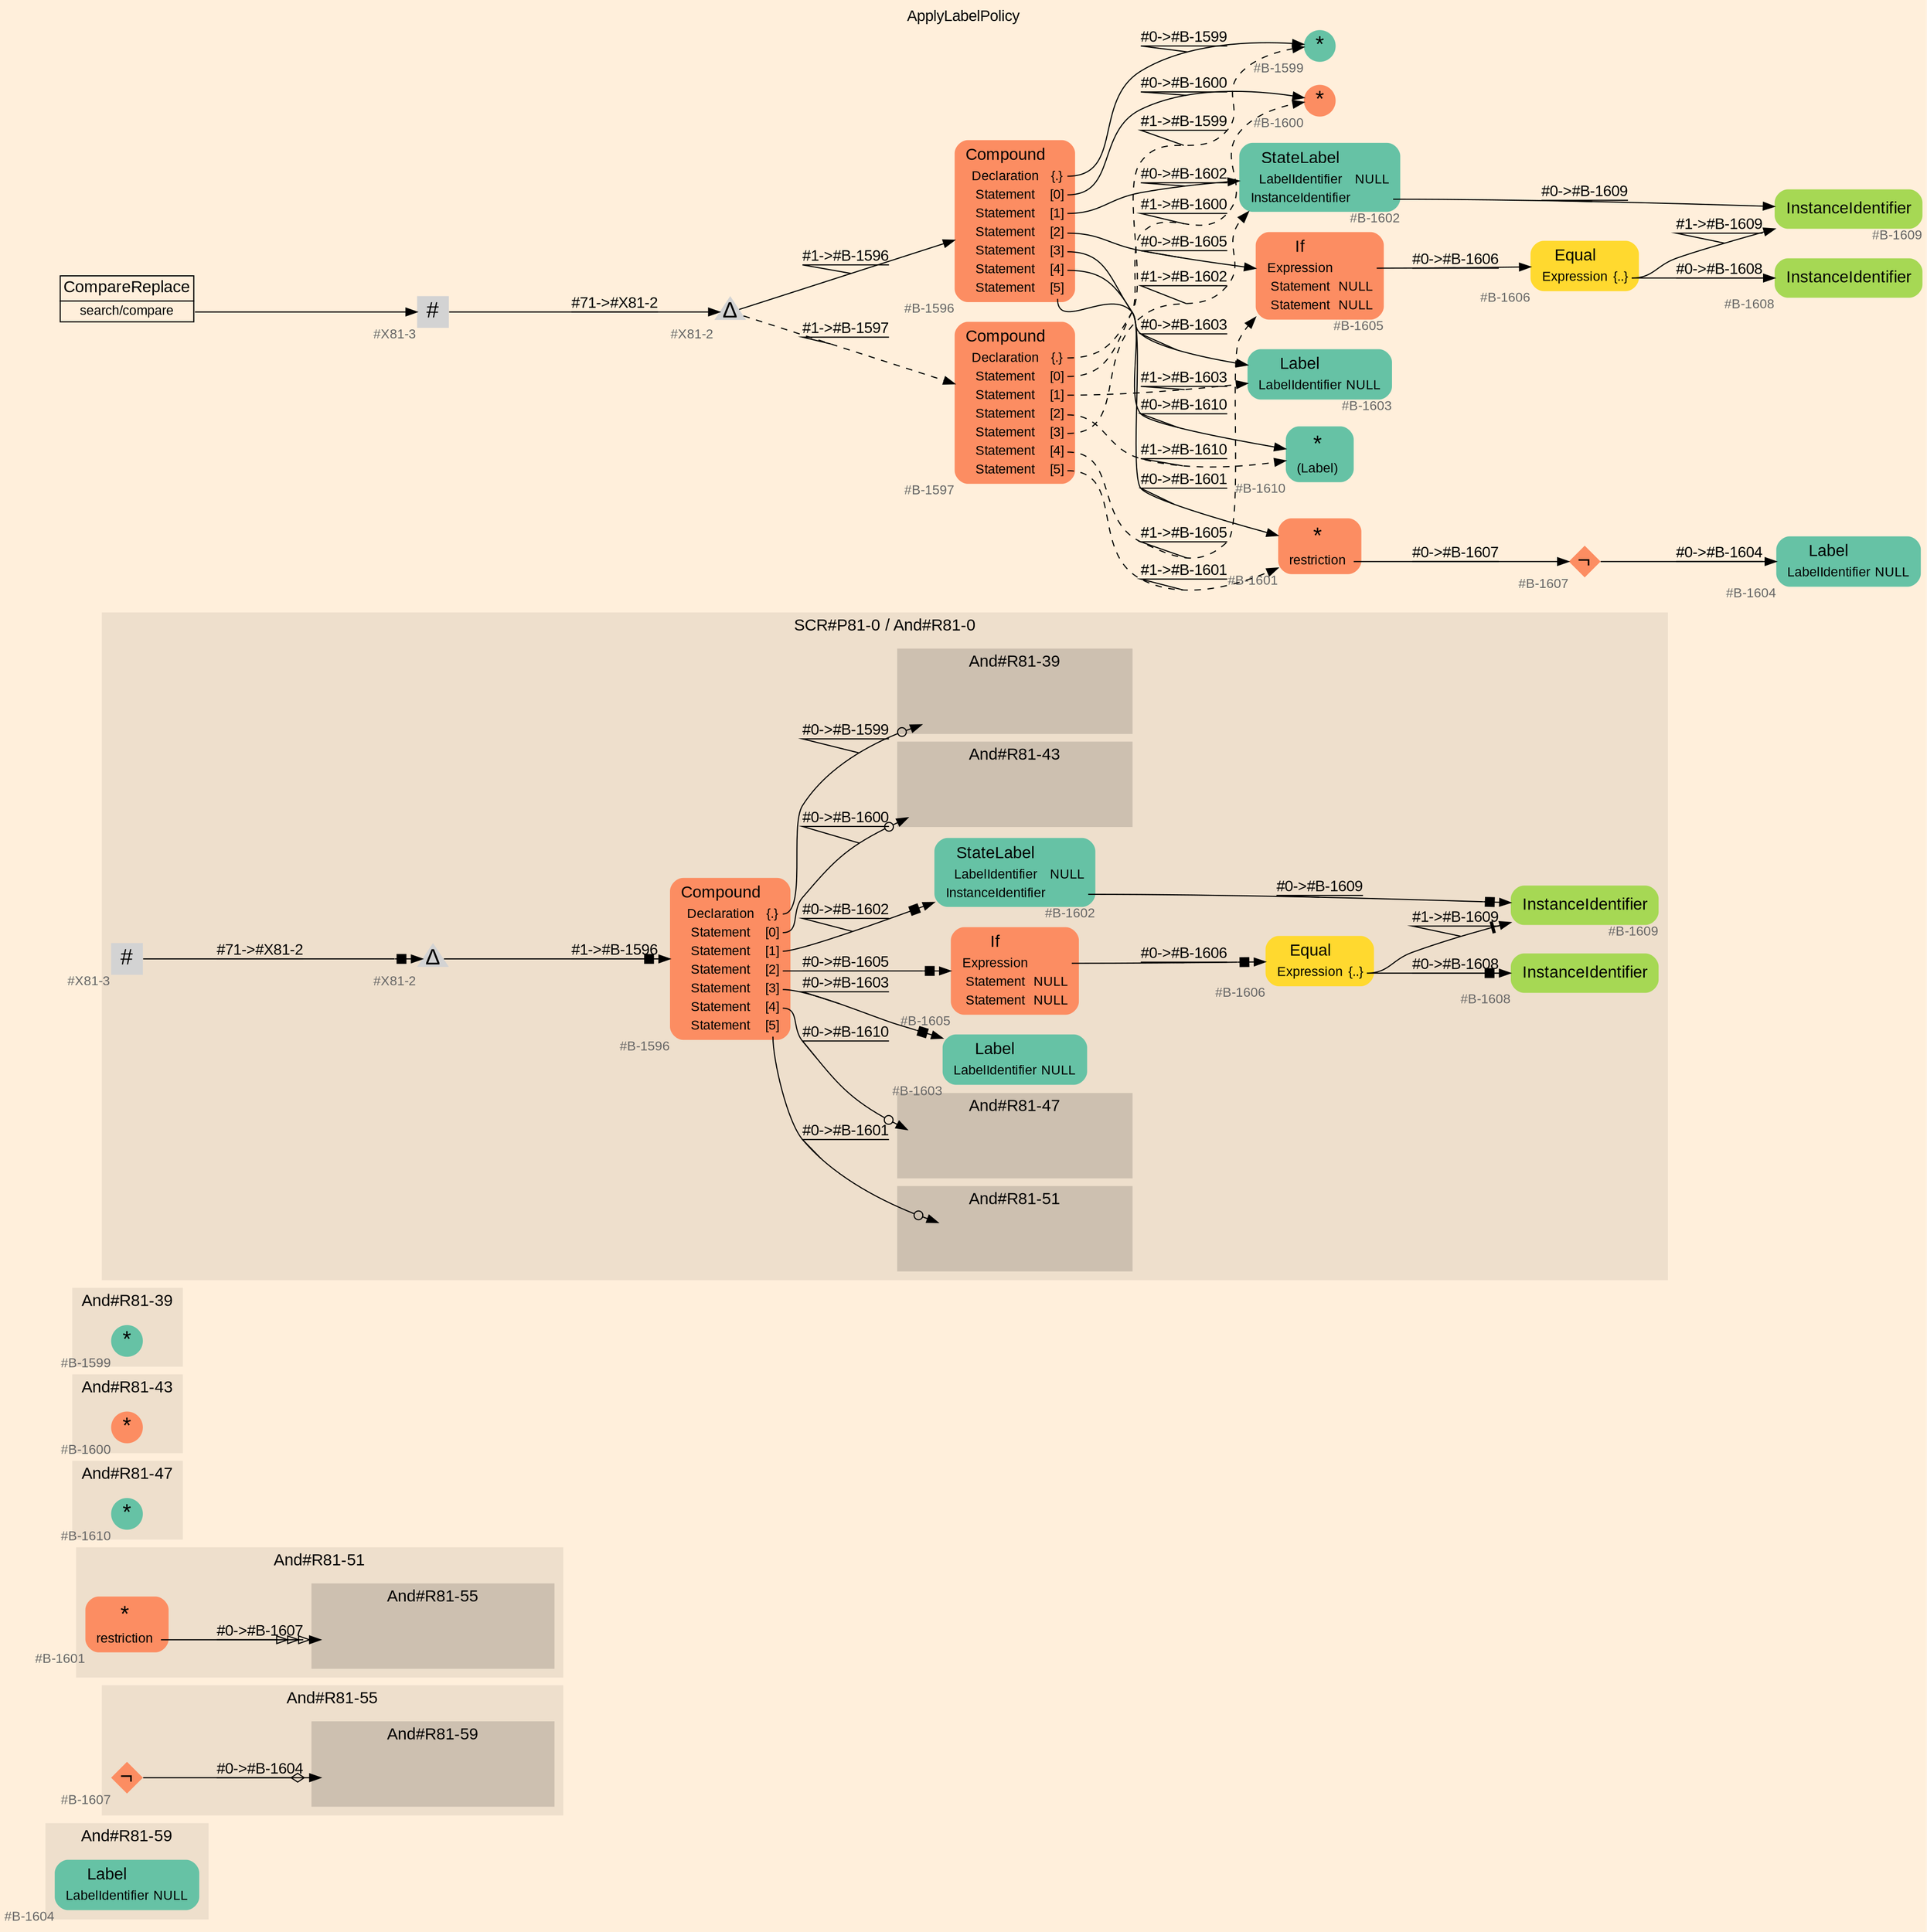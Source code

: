 digraph "ApplyLabelPolicy" {
label = "ApplyLabelPolicy"
labelloc = t
graph [
    rankdir = "LR"
    ranksep = 0.3
    bgcolor = antiquewhite1
    color = black
    fontcolor = black
    fontname = "Arial"
];
node [
    fontname = "Arial"
];
edge [
    fontname = "Arial"
];

// -------------------- figure And#R81-59 --------------------
// -------- region And#R81-59 ----------
subgraph "clusterAnd#R81-59" {
    label = "And#R81-59"
    style = "filled"
    color = antiquewhite2
    fontsize = "15"
    // -------- block And#R81-59/#B-1604 ----------
    "And#R81-59/#B-1604" [
        fillcolor = "/set28/1"
        xlabel = "#B-1604"
        fontsize = "12"
        fontcolor = grey40
        shape = "plaintext"
        label = <<TABLE BORDER="0" CELLBORDER="0" CELLSPACING="0">
         <TR><TD><FONT COLOR="black" POINT-SIZE="15">Label</FONT></TD></TR>
         <TR><TD><FONT COLOR="black" POINT-SIZE="12">LabelIdentifier</FONT></TD><TD PORT="port0"><FONT COLOR="black" POINT-SIZE="12">NULL</FONT></TD></TR>
        </TABLE>>
        style = "rounded,filled"
    ];
    
}


// -------------------- figure And#R81-55 --------------------
// -------- region And#R81-55 ----------
subgraph "clusterAnd#R81-55" {
    label = "And#R81-55"
    style = "filled"
    color = antiquewhite2
    fontsize = "15"
    // -------- block And#R81-55/#B-1607 ----------
    "And#R81-55/#B-1607" [
        fillcolor = "/set28/2"
        xlabel = "#B-1607"
        fontsize = "12"
        fontcolor = grey40
        shape = "diamond"
        label = <<FONT COLOR="black" POINT-SIZE="20">¬</FONT>>
        style = "filled"
        penwidth = 0.0
        fixedsize = true
        width = 0.4
        height = 0.4
    ];
    
    // -------- region And#R81-55/And#R81-59 ----------
    subgraph "clusterAnd#R81-55/And#R81-59" {
        label = "And#R81-59"
        style = "filled"
        color = antiquewhite3
        fontsize = "15"
        // -------- block And#R81-55/And#R81-59/#B-1604 ----------
        "And#R81-55/And#R81-59/#B-1604" [
            fillcolor = "/set28/1"
            xlabel = "#B-1604"
            fontsize = "12"
            fontcolor = grey40
            shape = "none"
            style = "invisible"
        ];
        
    }
    
}

"And#R81-55/#B-1607" -> "And#R81-55/And#R81-59/#B-1604" [
    arrowhead="normalnoneodiamond"
    label = "#0-&gt;#B-1604"
    decorate = true
    color = black
    fontcolor = black
];


// -------------------- figure And#R81-51 --------------------
// -------- region And#R81-51 ----------
subgraph "clusterAnd#R81-51" {
    label = "And#R81-51"
    style = "filled"
    color = antiquewhite2
    fontsize = "15"
    // -------- block And#R81-51/#B-1601 ----------
    "And#R81-51/#B-1601" [
        fillcolor = "/set28/2"
        xlabel = "#B-1601"
        fontsize = "12"
        fontcolor = grey40
        shape = "plaintext"
        label = <<TABLE BORDER="0" CELLBORDER="0" CELLSPACING="0">
         <TR><TD><FONT COLOR="black" POINT-SIZE="20">*</FONT></TD></TR>
         <TR><TD><FONT COLOR="black" POINT-SIZE="12">restriction</FONT></TD><TD PORT="port0"></TD></TR>
        </TABLE>>
        style = "rounded,filled"
    ];
    
    // -------- region And#R81-51/And#R81-55 ----------
    subgraph "clusterAnd#R81-51/And#R81-55" {
        label = "And#R81-55"
        style = "filled"
        color = antiquewhite3
        fontsize = "15"
        // -------- block And#R81-51/And#R81-55/#B-1607 ----------
        "And#R81-51/And#R81-55/#B-1607" [
            fillcolor = "/set28/2"
            xlabel = "#B-1607"
            fontsize = "12"
            fontcolor = grey40
            shape = "none"
            style = "invisible"
        ];
        
    }
    
}

"And#R81-51/#B-1601":port0 -> "And#R81-51/And#R81-55/#B-1607" [
    arrowhead="normalonormalonormalonormal"
    label = "#0-&gt;#B-1607"
    decorate = true
    color = black
    fontcolor = black
];


// -------------------- figure And#R81-47 --------------------
// -------- region And#R81-47 ----------
subgraph "clusterAnd#R81-47" {
    label = "And#R81-47"
    style = "filled"
    color = antiquewhite2
    fontsize = "15"
    // -------- block And#R81-47/#B-1610 ----------
    "And#R81-47/#B-1610" [
        fillcolor = "/set28/1"
        xlabel = "#B-1610"
        fontsize = "12"
        fontcolor = grey40
        shape = "circle"
        label = <<FONT COLOR="black" POINT-SIZE="20">*</FONT>>
        style = "filled"
        penwidth = 0.0
        fixedsize = true
        width = 0.4
        height = 0.4
    ];
    
}


// -------------------- figure And#R81-43 --------------------
// -------- region And#R81-43 ----------
subgraph "clusterAnd#R81-43" {
    label = "And#R81-43"
    style = "filled"
    color = antiquewhite2
    fontsize = "15"
    // -------- block And#R81-43/#B-1600 ----------
    "And#R81-43/#B-1600" [
        fillcolor = "/set28/2"
        xlabel = "#B-1600"
        fontsize = "12"
        fontcolor = grey40
        shape = "circle"
        label = <<FONT COLOR="black" POINT-SIZE="20">*</FONT>>
        style = "filled"
        penwidth = 0.0
        fixedsize = true
        width = 0.4
        height = 0.4
    ];
    
}


// -------------------- figure And#R81-39 --------------------
// -------- region And#R81-39 ----------
subgraph "clusterAnd#R81-39" {
    label = "And#R81-39"
    style = "filled"
    color = antiquewhite2
    fontsize = "15"
    // -------- block And#R81-39/#B-1599 ----------
    "And#R81-39/#B-1599" [
        fillcolor = "/set28/1"
        xlabel = "#B-1599"
        fontsize = "12"
        fontcolor = grey40
        shape = "circle"
        label = <<FONT COLOR="black" POINT-SIZE="20">*</FONT>>
        style = "filled"
        penwidth = 0.0
        fixedsize = true
        width = 0.4
        height = 0.4
    ];
    
}


// -------------------- figure And#R81-0 --------------------
// -------- region And#R81-0 ----------
subgraph "clusterAnd#R81-0" {
    label = "SCR#P81-0 / And#R81-0"
    style = "filled"
    color = antiquewhite2
    fontsize = "15"
    // -------- block And#R81-0/#B-1605 ----------
    "And#R81-0/#B-1605" [
        fillcolor = "/set28/2"
        xlabel = "#B-1605"
        fontsize = "12"
        fontcolor = grey40
        shape = "plaintext"
        label = <<TABLE BORDER="0" CELLBORDER="0" CELLSPACING="0">
         <TR><TD><FONT COLOR="black" POINT-SIZE="15">If</FONT></TD></TR>
         <TR><TD><FONT COLOR="black" POINT-SIZE="12">Expression</FONT></TD><TD PORT="port0"></TD></TR>
         <TR><TD><FONT COLOR="black" POINT-SIZE="12">Statement</FONT></TD><TD PORT="port1"><FONT COLOR="black" POINT-SIZE="12">NULL</FONT></TD></TR>
         <TR><TD><FONT COLOR="black" POINT-SIZE="12">Statement</FONT></TD><TD PORT="port2"><FONT COLOR="black" POINT-SIZE="12">NULL</FONT></TD></TR>
        </TABLE>>
        style = "rounded,filled"
    ];
    
    // -------- block And#R81-0/#B-1602 ----------
    "And#R81-0/#B-1602" [
        fillcolor = "/set28/1"
        xlabel = "#B-1602"
        fontsize = "12"
        fontcolor = grey40
        shape = "plaintext"
        label = <<TABLE BORDER="0" CELLBORDER="0" CELLSPACING="0">
         <TR><TD><FONT COLOR="black" POINT-SIZE="15">StateLabel</FONT></TD></TR>
         <TR><TD><FONT COLOR="black" POINT-SIZE="12">LabelIdentifier</FONT></TD><TD PORT="port0"><FONT COLOR="black" POINT-SIZE="12">NULL</FONT></TD></TR>
         <TR><TD><FONT COLOR="black" POINT-SIZE="12">InstanceIdentifier</FONT></TD><TD PORT="port1"></TD></TR>
        </TABLE>>
        style = "rounded,filled"
    ];
    
    // -------- block And#R81-0/#B-1596 ----------
    "And#R81-0/#B-1596" [
        fillcolor = "/set28/2"
        xlabel = "#B-1596"
        fontsize = "12"
        fontcolor = grey40
        shape = "plaintext"
        label = <<TABLE BORDER="0" CELLBORDER="0" CELLSPACING="0">
         <TR><TD><FONT COLOR="black" POINT-SIZE="15">Compound</FONT></TD></TR>
         <TR><TD><FONT COLOR="black" POINT-SIZE="12">Declaration</FONT></TD><TD PORT="port0"><FONT COLOR="black" POINT-SIZE="12">{.}</FONT></TD></TR>
         <TR><TD><FONT COLOR="black" POINT-SIZE="12">Statement</FONT></TD><TD PORT="port1"><FONT COLOR="black" POINT-SIZE="12">[0]</FONT></TD></TR>
         <TR><TD><FONT COLOR="black" POINT-SIZE="12">Statement</FONT></TD><TD PORT="port2"><FONT COLOR="black" POINT-SIZE="12">[1]</FONT></TD></TR>
         <TR><TD><FONT COLOR="black" POINT-SIZE="12">Statement</FONT></TD><TD PORT="port3"><FONT COLOR="black" POINT-SIZE="12">[2]</FONT></TD></TR>
         <TR><TD><FONT COLOR="black" POINT-SIZE="12">Statement</FONT></TD><TD PORT="port4"><FONT COLOR="black" POINT-SIZE="12">[3]</FONT></TD></TR>
         <TR><TD><FONT COLOR="black" POINT-SIZE="12">Statement</FONT></TD><TD PORT="port5"><FONT COLOR="black" POINT-SIZE="12">[4]</FONT></TD></TR>
         <TR><TD><FONT COLOR="black" POINT-SIZE="12">Statement</FONT></TD><TD PORT="port6"><FONT COLOR="black" POINT-SIZE="12">[5]</FONT></TD></TR>
        </TABLE>>
        style = "rounded,filled"
    ];
    
    // -------- block And#R81-0/#B-1603 ----------
    "And#R81-0/#B-1603" [
        fillcolor = "/set28/1"
        xlabel = "#B-1603"
        fontsize = "12"
        fontcolor = grey40
        shape = "plaintext"
        label = <<TABLE BORDER="0" CELLBORDER="0" CELLSPACING="0">
         <TR><TD><FONT COLOR="black" POINT-SIZE="15">Label</FONT></TD></TR>
         <TR><TD><FONT COLOR="black" POINT-SIZE="12">LabelIdentifier</FONT></TD><TD PORT="port0"><FONT COLOR="black" POINT-SIZE="12">NULL</FONT></TD></TR>
        </TABLE>>
        style = "rounded,filled"
    ];
    
    // -------- block And#R81-0/#B-1606 ----------
    "And#R81-0/#B-1606" [
        fillcolor = "/set28/6"
        xlabel = "#B-1606"
        fontsize = "12"
        fontcolor = grey40
        shape = "plaintext"
        label = <<TABLE BORDER="0" CELLBORDER="0" CELLSPACING="0">
         <TR><TD><FONT COLOR="black" POINT-SIZE="15">Equal</FONT></TD></TR>
         <TR><TD><FONT COLOR="black" POINT-SIZE="12">Expression</FONT></TD><TD PORT="port0"><FONT COLOR="black" POINT-SIZE="12">{..}</FONT></TD></TR>
        </TABLE>>
        style = "rounded,filled"
    ];
    
    // -------- block And#R81-0/#B-1608 ----------
    "And#R81-0/#B-1608" [
        fillcolor = "/set28/5"
        xlabel = "#B-1608"
        fontsize = "12"
        fontcolor = grey40
        shape = "plaintext"
        label = <<TABLE BORDER="0" CELLBORDER="0" CELLSPACING="0">
         <TR><TD><FONT COLOR="black" POINT-SIZE="15">InstanceIdentifier</FONT></TD></TR>
        </TABLE>>
        style = "rounded,filled"
    ];
    
    // -------- block And#R81-0/#B-1609 ----------
    "And#R81-0/#B-1609" [
        fillcolor = "/set28/5"
        xlabel = "#B-1609"
        fontsize = "12"
        fontcolor = grey40
        shape = "plaintext"
        label = <<TABLE BORDER="0" CELLBORDER="0" CELLSPACING="0">
         <TR><TD><FONT COLOR="black" POINT-SIZE="15">InstanceIdentifier</FONT></TD></TR>
        </TABLE>>
        style = "rounded,filled"
    ];
    
    // -------- block And#R81-0/#X81-2 ----------
    "And#R81-0/#X81-2" [
        xlabel = "#X81-2"
        fontsize = "12"
        fontcolor = grey40
        shape = "triangle"
        label = <<FONT COLOR="black" POINT-SIZE="20">Δ</FONT>>
        style = "filled"
        penwidth = 0.0
        fixedsize = true
        width = 0.4
        height = 0.4
    ];
    
    // -------- block And#R81-0/#X81-3 ----------
    "And#R81-0/#X81-3" [
        xlabel = "#X81-3"
        fontsize = "12"
        fontcolor = grey40
        shape = "square"
        label = <<FONT COLOR="black" POINT-SIZE="20">#</FONT>>
        style = "filled"
        penwidth = 0.0
        fixedsize = true
        width = 0.4
        height = 0.4
    ];
    
    // -------- region And#R81-0/And#R81-39 ----------
    subgraph "clusterAnd#R81-0/And#R81-39" {
        label = "And#R81-39"
        style = "filled"
        color = antiquewhite3
        fontsize = "15"
        // -------- block And#R81-0/And#R81-39/#B-1599 ----------
        "And#R81-0/And#R81-39/#B-1599" [
            fillcolor = "/set28/1"
            xlabel = "#B-1599"
            fontsize = "12"
            fontcolor = grey40
            shape = "none"
            style = "invisible"
        ];
        
    }
    
    // -------- region And#R81-0/And#R81-43 ----------
    subgraph "clusterAnd#R81-0/And#R81-43" {
        label = "And#R81-43"
        style = "filled"
        color = antiquewhite3
        fontsize = "15"
        // -------- block And#R81-0/And#R81-43/#B-1600 ----------
        "And#R81-0/And#R81-43/#B-1600" [
            fillcolor = "/set28/2"
            xlabel = "#B-1600"
            fontsize = "12"
            fontcolor = grey40
            shape = "none"
            style = "invisible"
        ];
        
    }
    
    // -------- region And#R81-0/And#R81-47 ----------
    subgraph "clusterAnd#R81-0/And#R81-47" {
        label = "And#R81-47"
        style = "filled"
        color = antiquewhite3
        fontsize = "15"
        // -------- block And#R81-0/And#R81-47/#B-1610 ----------
        "And#R81-0/And#R81-47/#B-1610" [
            fillcolor = "/set28/1"
            xlabel = "#B-1610"
            fontsize = "12"
            fontcolor = grey40
            shape = "none"
            style = "invisible"
        ];
        
    }
    
    // -------- region And#R81-0/And#R81-51 ----------
    subgraph "clusterAnd#R81-0/And#R81-51" {
        label = "And#R81-51"
        style = "filled"
        color = antiquewhite3
        fontsize = "15"
        // -------- block And#R81-0/And#R81-51/#B-1601 ----------
        "And#R81-0/And#R81-51/#B-1601" [
            fillcolor = "/set28/2"
            xlabel = "#B-1601"
            fontsize = "12"
            fontcolor = grey40
            shape = "none"
            style = "invisible"
        ];
        
    }
    
}

"And#R81-0/#B-1605":port0 -> "And#R81-0/#B-1606" [
    arrowhead="normalnonebox"
    label = "#0-&gt;#B-1606"
    decorate = true
    color = black
    fontcolor = black
];

"And#R81-0/#B-1602":port1 -> "And#R81-0/#B-1609" [
    arrowhead="normalnonebox"
    label = "#0-&gt;#B-1609"
    decorate = true
    color = black
    fontcolor = black
];

"And#R81-0/#B-1596":port0 -> "And#R81-0/And#R81-39/#B-1599" [
    arrowhead="normalnoneodot"
    label = "#0-&gt;#B-1599"
    decorate = true
    color = black
    fontcolor = black
];

"And#R81-0/#B-1596":port1 -> "And#R81-0/And#R81-43/#B-1600" [
    arrowhead="normalnoneodot"
    label = "#0-&gt;#B-1600"
    decorate = true
    color = black
    fontcolor = black
];

"And#R81-0/#B-1596":port2 -> "And#R81-0/#B-1602" [
    arrowhead="normalnonebox"
    label = "#0-&gt;#B-1602"
    decorate = true
    color = black
    fontcolor = black
];

"And#R81-0/#B-1596":port3 -> "And#R81-0/#B-1605" [
    arrowhead="normalnonebox"
    label = "#0-&gt;#B-1605"
    decorate = true
    color = black
    fontcolor = black
];

"And#R81-0/#B-1596":port4 -> "And#R81-0/#B-1603" [
    arrowhead="normalnonebox"
    label = "#0-&gt;#B-1603"
    decorate = true
    color = black
    fontcolor = black
];

"And#R81-0/#B-1596":port5 -> "And#R81-0/And#R81-47/#B-1610" [
    arrowhead="normalnoneodot"
    label = "#0-&gt;#B-1610"
    decorate = true
    color = black
    fontcolor = black
];

"And#R81-0/#B-1596":port6 -> "And#R81-0/And#R81-51/#B-1601" [
    arrowhead="normalnoneodot"
    label = "#0-&gt;#B-1601"
    decorate = true
    color = black
    fontcolor = black
];

"And#R81-0/#B-1606":port0 -> "And#R81-0/#B-1608" [
    arrowhead="normalnonebox"
    label = "#0-&gt;#B-1608"
    decorate = true
    color = black
    fontcolor = black
];

"And#R81-0/#B-1606":port0 -> "And#R81-0/#B-1609" [
    arrowhead="normalnonetee"
    label = "#1-&gt;#B-1609"
    decorate = true
    color = black
    fontcolor = black
];

"And#R81-0/#X81-2" -> "And#R81-0/#B-1596" [
    arrowhead="normalnonebox"
    label = "#1-&gt;#B-1596"
    decorate = true
    color = black
    fontcolor = black
];

"And#R81-0/#X81-3" -> "And#R81-0/#X81-2" [
    arrowhead="normalnonebox"
    label = "#71-&gt;#X81-2"
    decorate = true
    color = black
    fontcolor = black
];


// -------------------- transformation figure --------------------
// -------- block CR#X81-4 ----------
"CR#X81-4" [
    fillcolor = antiquewhite1
    fontsize = "12"
    fontcolor = grey40
    shape = "plaintext"
    label = <<TABLE BORDER="0" CELLBORDER="1" CELLSPACING="0">
     <TR><TD><FONT COLOR="black" POINT-SIZE="15">CompareReplace</FONT></TD></TR>
     <TR><TD PORT="port0"><FONT COLOR="black" POINT-SIZE="12">search/compare</FONT></TD></TR>
    </TABLE>>
    style = "filled"
    color = black
];

// -------- block #X81-3 ----------
"#X81-3" [
    xlabel = "#X81-3"
    fontsize = "12"
    fontcolor = grey40
    shape = "square"
    label = <<FONT COLOR="black" POINT-SIZE="20">#</FONT>>
    style = "filled"
    penwidth = 0.0
    fixedsize = true
    width = 0.4
    height = 0.4
];

// -------- block #X81-2 ----------
"#X81-2" [
    xlabel = "#X81-2"
    fontsize = "12"
    fontcolor = grey40
    shape = "triangle"
    label = <<FONT COLOR="black" POINT-SIZE="20">Δ</FONT>>
    style = "filled"
    penwidth = 0.0
    fixedsize = true
    width = 0.4
    height = 0.4
];

// -------- block #B-1596 ----------
"#B-1596" [
    fillcolor = "/set28/2"
    xlabel = "#B-1596"
    fontsize = "12"
    fontcolor = grey40
    shape = "plaintext"
    label = <<TABLE BORDER="0" CELLBORDER="0" CELLSPACING="0">
     <TR><TD><FONT COLOR="black" POINT-SIZE="15">Compound</FONT></TD></TR>
     <TR><TD><FONT COLOR="black" POINT-SIZE="12">Declaration</FONT></TD><TD PORT="port0"><FONT COLOR="black" POINT-SIZE="12">{.}</FONT></TD></TR>
     <TR><TD><FONT COLOR="black" POINT-SIZE="12">Statement</FONT></TD><TD PORT="port1"><FONT COLOR="black" POINT-SIZE="12">[0]</FONT></TD></TR>
     <TR><TD><FONT COLOR="black" POINT-SIZE="12">Statement</FONT></TD><TD PORT="port2"><FONT COLOR="black" POINT-SIZE="12">[1]</FONT></TD></TR>
     <TR><TD><FONT COLOR="black" POINT-SIZE="12">Statement</FONT></TD><TD PORT="port3"><FONT COLOR="black" POINT-SIZE="12">[2]</FONT></TD></TR>
     <TR><TD><FONT COLOR="black" POINT-SIZE="12">Statement</FONT></TD><TD PORT="port4"><FONT COLOR="black" POINT-SIZE="12">[3]</FONT></TD></TR>
     <TR><TD><FONT COLOR="black" POINT-SIZE="12">Statement</FONT></TD><TD PORT="port5"><FONT COLOR="black" POINT-SIZE="12">[4]</FONT></TD></TR>
     <TR><TD><FONT COLOR="black" POINT-SIZE="12">Statement</FONT></TD><TD PORT="port6"><FONT COLOR="black" POINT-SIZE="12">[5]</FONT></TD></TR>
    </TABLE>>
    style = "rounded,filled"
];

// -------- block #B-1599 ----------
"#B-1599" [
    fillcolor = "/set28/1"
    xlabel = "#B-1599"
    fontsize = "12"
    fontcolor = grey40
    shape = "circle"
    label = <<FONT COLOR="black" POINT-SIZE="20">*</FONT>>
    style = "filled"
    penwidth = 0.0
    fixedsize = true
    width = 0.4
    height = 0.4
];

// -------- block #B-1600 ----------
"#B-1600" [
    fillcolor = "/set28/2"
    xlabel = "#B-1600"
    fontsize = "12"
    fontcolor = grey40
    shape = "circle"
    label = <<FONT COLOR="black" POINT-SIZE="20">*</FONT>>
    style = "filled"
    penwidth = 0.0
    fixedsize = true
    width = 0.4
    height = 0.4
];

// -------- block #B-1602 ----------
"#B-1602" [
    fillcolor = "/set28/1"
    xlabel = "#B-1602"
    fontsize = "12"
    fontcolor = grey40
    shape = "plaintext"
    label = <<TABLE BORDER="0" CELLBORDER="0" CELLSPACING="0">
     <TR><TD><FONT COLOR="black" POINT-SIZE="15">StateLabel</FONT></TD></TR>
     <TR><TD><FONT COLOR="black" POINT-SIZE="12">LabelIdentifier</FONT></TD><TD PORT="port0"><FONT COLOR="black" POINT-SIZE="12">NULL</FONT></TD></TR>
     <TR><TD><FONT COLOR="black" POINT-SIZE="12">InstanceIdentifier</FONT></TD><TD PORT="port1"></TD></TR>
    </TABLE>>
    style = "rounded,filled"
];

// -------- block #B-1609 ----------
"#B-1609" [
    fillcolor = "/set28/5"
    xlabel = "#B-1609"
    fontsize = "12"
    fontcolor = grey40
    shape = "plaintext"
    label = <<TABLE BORDER="0" CELLBORDER="0" CELLSPACING="0">
     <TR><TD><FONT COLOR="black" POINT-SIZE="15">InstanceIdentifier</FONT></TD></TR>
    </TABLE>>
    style = "rounded,filled"
];

// -------- block #B-1605 ----------
"#B-1605" [
    fillcolor = "/set28/2"
    xlabel = "#B-1605"
    fontsize = "12"
    fontcolor = grey40
    shape = "plaintext"
    label = <<TABLE BORDER="0" CELLBORDER="0" CELLSPACING="0">
     <TR><TD><FONT COLOR="black" POINT-SIZE="15">If</FONT></TD></TR>
     <TR><TD><FONT COLOR="black" POINT-SIZE="12">Expression</FONT></TD><TD PORT="port0"></TD></TR>
     <TR><TD><FONT COLOR="black" POINT-SIZE="12">Statement</FONT></TD><TD PORT="port1"><FONT COLOR="black" POINT-SIZE="12">NULL</FONT></TD></TR>
     <TR><TD><FONT COLOR="black" POINT-SIZE="12">Statement</FONT></TD><TD PORT="port2"><FONT COLOR="black" POINT-SIZE="12">NULL</FONT></TD></TR>
    </TABLE>>
    style = "rounded,filled"
];

// -------- block #B-1606 ----------
"#B-1606" [
    fillcolor = "/set28/6"
    xlabel = "#B-1606"
    fontsize = "12"
    fontcolor = grey40
    shape = "plaintext"
    label = <<TABLE BORDER="0" CELLBORDER="0" CELLSPACING="0">
     <TR><TD><FONT COLOR="black" POINT-SIZE="15">Equal</FONT></TD></TR>
     <TR><TD><FONT COLOR="black" POINT-SIZE="12">Expression</FONT></TD><TD PORT="port0"><FONT COLOR="black" POINT-SIZE="12">{..}</FONT></TD></TR>
    </TABLE>>
    style = "rounded,filled"
];

// -------- block #B-1608 ----------
"#B-1608" [
    fillcolor = "/set28/5"
    xlabel = "#B-1608"
    fontsize = "12"
    fontcolor = grey40
    shape = "plaintext"
    label = <<TABLE BORDER="0" CELLBORDER="0" CELLSPACING="0">
     <TR><TD><FONT COLOR="black" POINT-SIZE="15">InstanceIdentifier</FONT></TD></TR>
    </TABLE>>
    style = "rounded,filled"
];

// -------- block #B-1603 ----------
"#B-1603" [
    fillcolor = "/set28/1"
    xlabel = "#B-1603"
    fontsize = "12"
    fontcolor = grey40
    shape = "plaintext"
    label = <<TABLE BORDER="0" CELLBORDER="0" CELLSPACING="0">
     <TR><TD><FONT COLOR="black" POINT-SIZE="15">Label</FONT></TD></TR>
     <TR><TD><FONT COLOR="black" POINT-SIZE="12">LabelIdentifier</FONT></TD><TD PORT="port0"><FONT COLOR="black" POINT-SIZE="12">NULL</FONT></TD></TR>
    </TABLE>>
    style = "rounded,filled"
];

// -------- block #B-1610 ----------
"#B-1610" [
    fillcolor = "/set28/1"
    xlabel = "#B-1610"
    fontsize = "12"
    fontcolor = grey40
    shape = "plaintext"
    label = <<TABLE BORDER="0" CELLBORDER="0" CELLSPACING="0">
     <TR><TD><FONT COLOR="black" POINT-SIZE="20">*</FONT></TD></TR>
     <TR><TD><FONT COLOR="black" POINT-SIZE="12">(Label)</FONT></TD><TD PORT="port0"></TD></TR>
    </TABLE>>
    style = "rounded,filled"
];

// -------- block #B-1601 ----------
"#B-1601" [
    fillcolor = "/set28/2"
    xlabel = "#B-1601"
    fontsize = "12"
    fontcolor = grey40
    shape = "plaintext"
    label = <<TABLE BORDER="0" CELLBORDER="0" CELLSPACING="0">
     <TR><TD><FONT COLOR="black" POINT-SIZE="20">*</FONT></TD></TR>
     <TR><TD><FONT COLOR="black" POINT-SIZE="12">restriction</FONT></TD><TD PORT="port0"></TD></TR>
    </TABLE>>
    style = "rounded,filled"
];

// -------- block #B-1607 ----------
"#B-1607" [
    fillcolor = "/set28/2"
    xlabel = "#B-1607"
    fontsize = "12"
    fontcolor = grey40
    shape = "diamond"
    label = <<FONT COLOR="black" POINT-SIZE="20">¬</FONT>>
    style = "filled"
    penwidth = 0.0
    fixedsize = true
    width = 0.4
    height = 0.4
];

// -------- block #B-1604 ----------
"#B-1604" [
    fillcolor = "/set28/1"
    xlabel = "#B-1604"
    fontsize = "12"
    fontcolor = grey40
    shape = "plaintext"
    label = <<TABLE BORDER="0" CELLBORDER="0" CELLSPACING="0">
     <TR><TD><FONT COLOR="black" POINT-SIZE="15">Label</FONT></TD></TR>
     <TR><TD><FONT COLOR="black" POINT-SIZE="12">LabelIdentifier</FONT></TD><TD PORT="port0"><FONT COLOR="black" POINT-SIZE="12">NULL</FONT></TD></TR>
    </TABLE>>
    style = "rounded,filled"
];

// -------- block #B-1597 ----------
"#B-1597" [
    fillcolor = "/set28/2"
    xlabel = "#B-1597"
    fontsize = "12"
    fontcolor = grey40
    shape = "plaintext"
    label = <<TABLE BORDER="0" CELLBORDER="0" CELLSPACING="0">
     <TR><TD><FONT COLOR="black" POINT-SIZE="15">Compound</FONT></TD></TR>
     <TR><TD><FONT COLOR="black" POINT-SIZE="12">Declaration</FONT></TD><TD PORT="port0"><FONT COLOR="black" POINT-SIZE="12">{.}</FONT></TD></TR>
     <TR><TD><FONT COLOR="black" POINT-SIZE="12">Statement</FONT></TD><TD PORT="port1"><FONT COLOR="black" POINT-SIZE="12">[0]</FONT></TD></TR>
     <TR><TD><FONT COLOR="black" POINT-SIZE="12">Statement</FONT></TD><TD PORT="port2"><FONT COLOR="black" POINT-SIZE="12">[1]</FONT></TD></TR>
     <TR><TD><FONT COLOR="black" POINT-SIZE="12">Statement</FONT></TD><TD PORT="port3"><FONT COLOR="black" POINT-SIZE="12">[2]</FONT></TD></TR>
     <TR><TD><FONT COLOR="black" POINT-SIZE="12">Statement</FONT></TD><TD PORT="port4"><FONT COLOR="black" POINT-SIZE="12">[3]</FONT></TD></TR>
     <TR><TD><FONT COLOR="black" POINT-SIZE="12">Statement</FONT></TD><TD PORT="port5"><FONT COLOR="black" POINT-SIZE="12">[4]</FONT></TD></TR>
     <TR><TD><FONT COLOR="black" POINT-SIZE="12">Statement</FONT></TD><TD PORT="port6"><FONT COLOR="black" POINT-SIZE="12">[5]</FONT></TD></TR>
    </TABLE>>
    style = "rounded,filled"
];

"CR#X81-4":port0 -> "#X81-3" [
    label = ""
    decorate = true
    color = black
    fontcolor = black
];

"#X81-3" -> "#X81-2" [
    label = "#71-&gt;#X81-2"
    decorate = true
    color = black
    fontcolor = black
];

"#X81-2" -> "#B-1596" [
    label = "#1-&gt;#B-1596"
    decorate = true
    color = black
    fontcolor = black
];

"#X81-2" -> "#B-1597" [
    style="dashed"
    label = "#1-&gt;#B-1597"
    decorate = true
    color = black
    fontcolor = black
];

"#B-1596":port0 -> "#B-1599" [
    label = "#0-&gt;#B-1599"
    decorate = true
    color = black
    fontcolor = black
];

"#B-1596":port1 -> "#B-1600" [
    label = "#0-&gt;#B-1600"
    decorate = true
    color = black
    fontcolor = black
];

"#B-1596":port2 -> "#B-1602" [
    label = "#0-&gt;#B-1602"
    decorate = true
    color = black
    fontcolor = black
];

"#B-1596":port3 -> "#B-1605" [
    label = "#0-&gt;#B-1605"
    decorate = true
    color = black
    fontcolor = black
];

"#B-1596":port4 -> "#B-1603" [
    label = "#0-&gt;#B-1603"
    decorate = true
    color = black
    fontcolor = black
];

"#B-1596":port5 -> "#B-1610" [
    label = "#0-&gt;#B-1610"
    decorate = true
    color = black
    fontcolor = black
];

"#B-1596":port6 -> "#B-1601" [
    label = "#0-&gt;#B-1601"
    decorate = true
    color = black
    fontcolor = black
];

"#B-1602":port1 -> "#B-1609" [
    label = "#0-&gt;#B-1609"
    decorate = true
    color = black
    fontcolor = black
];

"#B-1605":port0 -> "#B-1606" [
    label = "#0-&gt;#B-1606"
    decorate = true
    color = black
    fontcolor = black
];

"#B-1606":port0 -> "#B-1608" [
    label = "#0-&gt;#B-1608"
    decorate = true
    color = black
    fontcolor = black
];

"#B-1606":port0 -> "#B-1609" [
    label = "#1-&gt;#B-1609"
    decorate = true
    color = black
    fontcolor = black
];

"#B-1601":port0 -> "#B-1607" [
    label = "#0-&gt;#B-1607"
    decorate = true
    color = black
    fontcolor = black
];

"#B-1607" -> "#B-1604" [
    label = "#0-&gt;#B-1604"
    decorate = true
    color = black
    fontcolor = black
];

"#B-1597":port0 -> "#B-1599" [
    style="dashed"
    label = "#1-&gt;#B-1599"
    decorate = true
    color = black
    fontcolor = black
];

"#B-1597":port1 -> "#B-1600" [
    style="dashed"
    label = "#1-&gt;#B-1600"
    decorate = true
    color = black
    fontcolor = black
];

"#B-1597":port2 -> "#B-1603" [
    style="dashed"
    label = "#1-&gt;#B-1603"
    decorate = true
    color = black
    fontcolor = black
];

"#B-1597":port3 -> "#B-1610" [
    style="dashed"
    label = "#1-&gt;#B-1610"
    decorate = true
    color = black
    fontcolor = black
];

"#B-1597":port4 -> "#B-1602" [
    style="dashed"
    label = "#1-&gt;#B-1602"
    decorate = true
    color = black
    fontcolor = black
];

"#B-1597":port5 -> "#B-1605" [
    style="dashed"
    label = "#1-&gt;#B-1605"
    decorate = true
    color = black
    fontcolor = black
];

"#B-1597":port6 -> "#B-1601" [
    style="dashed"
    label = "#1-&gt;#B-1601"
    decorate = true
    color = black
    fontcolor = black
];


}
